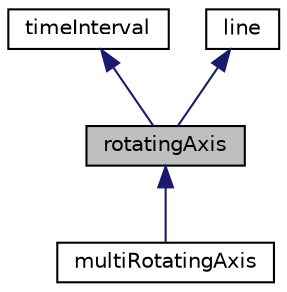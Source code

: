 digraph "rotatingAxis"
{
 // LATEX_PDF_SIZE
  edge [fontname="Helvetica",fontsize="10",labelfontname="Helvetica",labelfontsize="10"];
  node [fontname="Helvetica",fontsize="10",shape=record];
  Node1 [label="rotatingAxis",height=0.2,width=0.4,color="black", fillcolor="grey75", style="filled", fontcolor="black",tooltip="An axis which rotates around itself at specified speed."];
  Node2 -> Node1 [dir="back",color="midnightblue",fontsize="10",style="solid",fontname="Helvetica"];
  Node2 [label="timeInterval",height=0.2,width=0.4,color="black", fillcolor="white", style="filled",URL="$classpFlow_1_1timeInterval.html",tooltip=" "];
  Node3 -> Node1 [dir="back",color="midnightblue",fontsize="10",style="solid",fontname="Helvetica"];
  Node3 [label="line",height=0.2,width=0.4,color="black", fillcolor="white", style="filled",URL="$classpFlow_1_1line.html",tooltip=" "];
  Node1 -> Node4 [dir="back",color="midnightblue",fontsize="10",style="solid",fontname="Helvetica"];
  Node4 [label="multiRotatingAxis",height=0.2,width=0.4,color="black", fillcolor="white", style="filled",URL="$classpFlow_1_1multiRotatingAxis.html",tooltip="Defines an axis of rotation that rotates around itself and rotates around another axis."];
}

